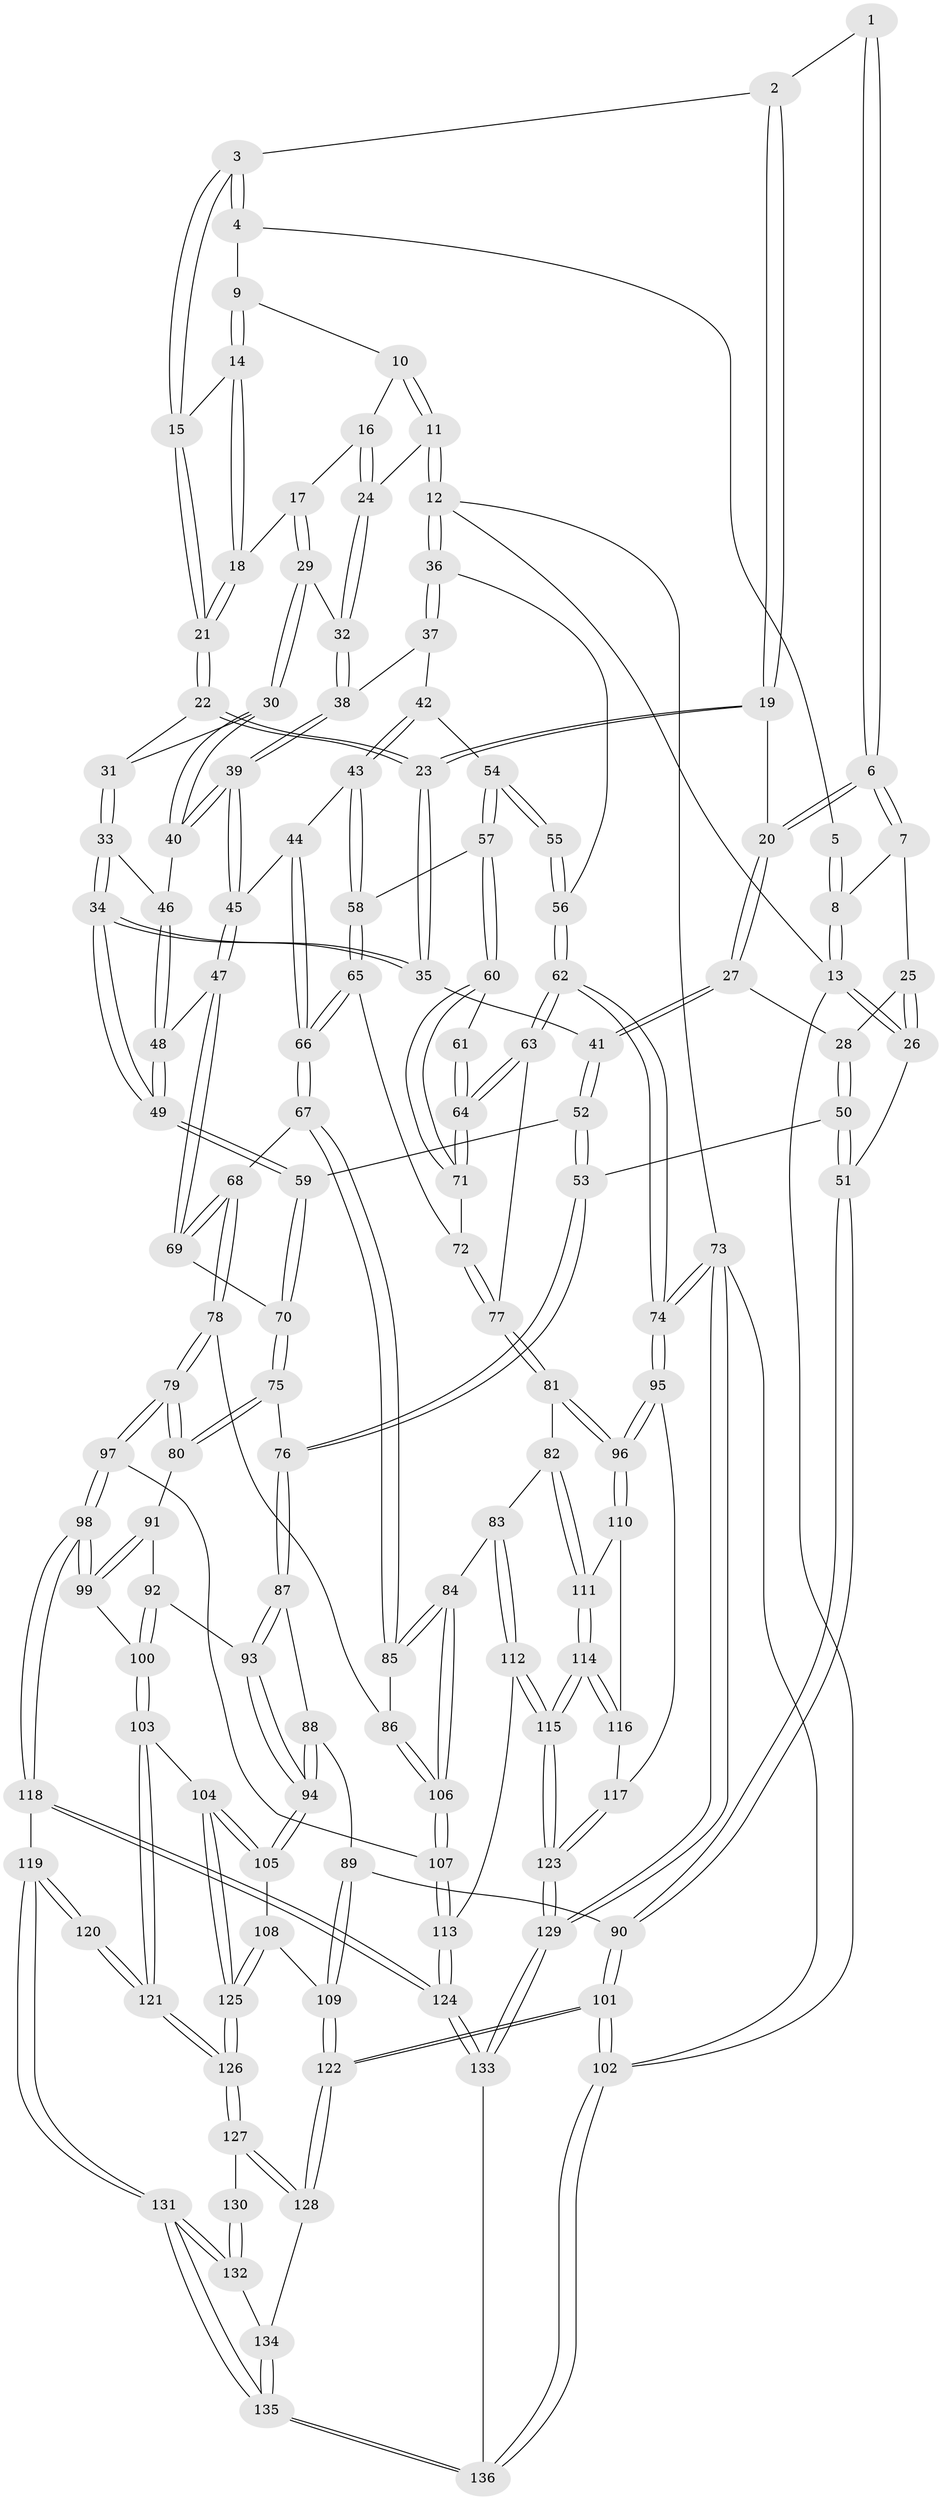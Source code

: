 // coarse degree distribution, {3: 0.38095238095238093, 4: 0.2857142857142857, 2: 0.09523809523809523, 5: 0.19047619047619047, 6: 0.047619047619047616}
// Generated by graph-tools (version 1.1) at 2025/54/03/04/25 22:54:45]
// undirected, 136 vertices, 337 edges
graph export_dot {
  node [color=gray90,style=filled];
  1 [pos="+0.33173735290583856+0.014728790431415955"];
  2 [pos="+0.35721083033686585+0.04525250172376412"];
  3 [pos="+0.3721549584173735+0.0414592740636768"];
  4 [pos="+0.4681433200313378+0"];
  5 [pos="+0.2036530611029348+0"];
  6 [pos="+0.19881377455885926+0.022338412455309934"];
  7 [pos="+0.11364412821091392+0"];
  8 [pos="+0.07976070752359327+0"];
  9 [pos="+0.4906853824282116+0"];
  10 [pos="+0.5104780041879379+0"];
  11 [pos="+0.9889640687396083+0"];
  12 [pos="+1+0"];
  13 [pos="+0+0"];
  14 [pos="+0.45326579902212244+0.04268413140579489"];
  15 [pos="+0.3772170684334885+0.04840095015841029"];
  16 [pos="+0.5712799914367915+7.2571411022353055e-06"];
  17 [pos="+0.5058699189666395+0.09506403736230826"];
  18 [pos="+0.45437427549858517+0.061351714934938656"];
  19 [pos="+0.25709034544718634+0.08623086051386784"];
  20 [pos="+0.2007122546398501+0.02731488345316895"];
  21 [pos="+0.4038419789745276+0.0980842777834699"];
  22 [pos="+0.40325897261044+0.10537228855269754"];
  23 [pos="+0.28826221578189437+0.16803967689388663"];
  24 [pos="+0.6387724181290708+0.07786665946702952"];
  25 [pos="+0.05304731035304864+0.09833323941308213"];
  26 [pos="+0+0.21722384765939884"];
  27 [pos="+0.1177582814832204+0.17049663173876808"];
  28 [pos="+0.09577234786676637+0.1848635004255769"];
  29 [pos="+0.5056142605255503+0.10795670246072703"];
  30 [pos="+0.5027675437919477+0.1435806432091457"];
  31 [pos="+0.41203932959232653+0.11432010768611908"];
  32 [pos="+0.6440460423340024+0.08813039325896936"];
  33 [pos="+0.4154384426526452+0.2055513923116681"];
  34 [pos="+0.3495670945702587+0.23493038070347114"];
  35 [pos="+0.2877124216700523+0.19708940074971862"];
  36 [pos="+1+0"];
  37 [pos="+0.7257210765280461+0.10147924977370204"];
  38 [pos="+0.6512036198841985+0.10088821613650366"];
  39 [pos="+0.5949355756413418+0.2063575084409135"];
  40 [pos="+0.5084584800799561+0.157441179640306"];
  41 [pos="+0.2795669896845529+0.20299726194059153"];
  42 [pos="+0.7477406369346891+0.2164848824429194"];
  43 [pos="+0.6386392155748862+0.2788048077321741"];
  44 [pos="+0.6250507063635427+0.27864736753272007"];
  45 [pos="+0.6103959506027878+0.27364500398983405"];
  46 [pos="+0.4423469681492461+0.20506403934965173"];
  47 [pos="+0.5657820770004034+0.30825040924236363"];
  48 [pos="+0.494763925425242+0.30153356283099514"];
  49 [pos="+0.3882027994793264+0.3360367896440553"];
  50 [pos="+0+0.3719522725229949"];
  51 [pos="+0+0.38727776921645096"];
  52 [pos="+0.1424634185386562+0.3842856758890726"];
  53 [pos="+0.11654739583621779+0.40256987525090676"];
  54 [pos="+0.8018198136480592+0.2272052497139143"];
  55 [pos="+1+0.09410697609738436"];
  56 [pos="+1+0"];
  57 [pos="+0.8004600810369041+0.35000629624337265"];
  58 [pos="+0.7747525078851926+0.35435511909297684"];
  59 [pos="+0.38313475884516035+0.3500581842850573"];
  60 [pos="+0.8252259138279703+0.36009383179605076"];
  61 [pos="+0.9021616220002183+0.2882749723464253"];
  62 [pos="+1+0.5105300522051306"];
  63 [pos="+1+0.4850279283080332"];
  64 [pos="+0.9845538367851601+0.4781631488682626"];
  65 [pos="+0.6921024849120336+0.48138264342981263"];
  66 [pos="+0.6901030878709545+0.4821266757483375"];
  67 [pos="+0.6742308726098877+0.4967598584715922"];
  68 [pos="+0.5840417144917968+0.4985483005194873"];
  69 [pos="+0.5576554236294433+0.3474436631915135"];
  70 [pos="+0.411715698203399+0.4627360718227382"];
  71 [pos="+0.8865074655142751+0.4462930233520326"];
  72 [pos="+0.7969084704832281+0.49834399699161713"];
  73 [pos="+1+1"];
  74 [pos="+1+0.7219766940222425"];
  75 [pos="+0.41056519812115766+0.48736830246505775"];
  76 [pos="+0.14106032815642422+0.4349974039638186"];
  77 [pos="+0.8132125437181972+0.609968803720051"];
  78 [pos="+0.49244972132050324+0.5599857728791173"];
  79 [pos="+0.4792873157311875+0.5641156500136421"];
  80 [pos="+0.43520314229141155+0.5434984675725109"];
  81 [pos="+0.8033642270964145+0.6336241802448613"];
  82 [pos="+0.7755027737611074+0.6496239931269259"];
  83 [pos="+0.7344453441540363+0.6493008178488285"];
  84 [pos="+0.7180246717045217+0.6388765555710861"];
  85 [pos="+0.7117458404698773+0.6315030387630478"];
  86 [pos="+0.6166158309683244+0.6309670846424854"];
  87 [pos="+0.15842882363626704+0.4857526458581727"];
  88 [pos="+0.08514583277036916+0.6269001084226826"];
  89 [pos="+0.02019018834707964+0.6439593080308936"];
  90 [pos="+0+0.5327488349465628"];
  91 [pos="+0.37760725288733704+0.5791743364268723"];
  92 [pos="+0.2524362984319167+0.6026509336850585"];
  93 [pos="+0.21988249184747205+0.5945250625328515"];
  94 [pos="+0.16878794590717772+0.682043202592368"];
  95 [pos="+1+0.7143112862671069"];
  96 [pos="+0.9875908416029104+0.6991925788712486"];
  97 [pos="+0.49679627705102336+0.7255150553773019"];
  98 [pos="+0.46563731526906027+0.7595513369489019"];
  99 [pos="+0.3473800548681466+0.714435828083903"];
  100 [pos="+0.3054723330866419+0.7303365511126936"];
  101 [pos="+0+1"];
  102 [pos="+0+1"];
  103 [pos="+0.2738140614651156+0.7772389300187598"];
  104 [pos="+0.2707535848625958+0.7771833196121396"];
  105 [pos="+0.15799357185732582+0.7322775687393512"];
  106 [pos="+0.5915314088482491+0.7312330912746913"];
  107 [pos="+0.580634375904156+0.7453992242952472"];
  108 [pos="+0.12058103903630442+0.7573050364406728"];
  109 [pos="+0.10002739178962622+0.7614707050725247"];
  110 [pos="+0.8255782667554279+0.7308253393314944"];
  111 [pos="+0.796507962078138+0.7014333064871245"];
  112 [pos="+0.6792393784762706+0.8417720308148837"];
  113 [pos="+0.6756623848580056+0.841975229923059"];
  114 [pos="+0.7732862797584221+0.781457381676926"];
  115 [pos="+0.7129598356522634+0.8547835885982237"];
  116 [pos="+0.8340845388531465+0.7629845249822108"];
  117 [pos="+0.8486982184546051+0.7785401148062648"];
  118 [pos="+0.4341174598381937+0.8671627921036484"];
  119 [pos="+0.3950181417941779+0.8738544615740894"];
  120 [pos="+0.3453165456177011+0.8630434534619094"];
  121 [pos="+0.3151434881352612+0.82966626010306"];
  122 [pos="+0+1"];
  123 [pos="+0.8089007509338025+0.9261746995723038"];
  124 [pos="+0.5350656761644497+0.9644113279821919"];
  125 [pos="+0.18808289620705068+0.8849776245927423"];
  126 [pos="+0.18803364521621324+0.8936244699895013"];
  127 [pos="+0.1875212508386875+0.8999922426863406"];
  128 [pos="+0.18279823536728357+0.9127887526924101"];
  129 [pos="+1+1"];
  130 [pos="+0.3365873201698625+0.8699804099508408"];
  131 [pos="+0.31503626964383485+1"];
  132 [pos="+0.2805773891065008+0.9399658002619558"];
  133 [pos="+0.5478359778642516+1"];
  134 [pos="+0.2113865464666111+0.9344297095404135"];
  135 [pos="+0.3001385099687+1"];
  136 [pos="+0.3002155213011599+1"];
  1 -- 2;
  1 -- 6;
  1 -- 6;
  2 -- 3;
  2 -- 19;
  2 -- 19;
  3 -- 4;
  3 -- 4;
  3 -- 15;
  3 -- 15;
  4 -- 5;
  4 -- 9;
  5 -- 8;
  5 -- 8;
  6 -- 7;
  6 -- 7;
  6 -- 20;
  6 -- 20;
  7 -- 8;
  7 -- 25;
  8 -- 13;
  8 -- 13;
  9 -- 10;
  9 -- 14;
  9 -- 14;
  10 -- 11;
  10 -- 11;
  10 -- 16;
  11 -- 12;
  11 -- 12;
  11 -- 24;
  12 -- 13;
  12 -- 36;
  12 -- 36;
  12 -- 73;
  13 -- 26;
  13 -- 26;
  13 -- 102;
  14 -- 15;
  14 -- 18;
  14 -- 18;
  15 -- 21;
  15 -- 21;
  16 -- 17;
  16 -- 24;
  16 -- 24;
  17 -- 18;
  17 -- 29;
  17 -- 29;
  18 -- 21;
  18 -- 21;
  19 -- 20;
  19 -- 23;
  19 -- 23;
  20 -- 27;
  20 -- 27;
  21 -- 22;
  21 -- 22;
  22 -- 23;
  22 -- 23;
  22 -- 31;
  23 -- 35;
  23 -- 35;
  24 -- 32;
  24 -- 32;
  25 -- 26;
  25 -- 26;
  25 -- 28;
  26 -- 51;
  27 -- 28;
  27 -- 41;
  27 -- 41;
  28 -- 50;
  28 -- 50;
  29 -- 30;
  29 -- 30;
  29 -- 32;
  30 -- 31;
  30 -- 40;
  30 -- 40;
  31 -- 33;
  31 -- 33;
  32 -- 38;
  32 -- 38;
  33 -- 34;
  33 -- 34;
  33 -- 46;
  34 -- 35;
  34 -- 35;
  34 -- 49;
  34 -- 49;
  35 -- 41;
  36 -- 37;
  36 -- 37;
  36 -- 56;
  37 -- 38;
  37 -- 42;
  38 -- 39;
  38 -- 39;
  39 -- 40;
  39 -- 40;
  39 -- 45;
  39 -- 45;
  40 -- 46;
  41 -- 52;
  41 -- 52;
  42 -- 43;
  42 -- 43;
  42 -- 54;
  43 -- 44;
  43 -- 58;
  43 -- 58;
  44 -- 45;
  44 -- 66;
  44 -- 66;
  45 -- 47;
  45 -- 47;
  46 -- 48;
  46 -- 48;
  47 -- 48;
  47 -- 69;
  47 -- 69;
  48 -- 49;
  48 -- 49;
  49 -- 59;
  49 -- 59;
  50 -- 51;
  50 -- 51;
  50 -- 53;
  51 -- 90;
  51 -- 90;
  52 -- 53;
  52 -- 53;
  52 -- 59;
  53 -- 76;
  53 -- 76;
  54 -- 55;
  54 -- 55;
  54 -- 57;
  54 -- 57;
  55 -- 56;
  55 -- 56;
  56 -- 62;
  56 -- 62;
  57 -- 58;
  57 -- 60;
  57 -- 60;
  58 -- 65;
  58 -- 65;
  59 -- 70;
  59 -- 70;
  60 -- 61;
  60 -- 71;
  60 -- 71;
  61 -- 64;
  61 -- 64;
  62 -- 63;
  62 -- 63;
  62 -- 74;
  62 -- 74;
  63 -- 64;
  63 -- 64;
  63 -- 77;
  64 -- 71;
  64 -- 71;
  65 -- 66;
  65 -- 66;
  65 -- 72;
  66 -- 67;
  66 -- 67;
  67 -- 68;
  67 -- 85;
  67 -- 85;
  68 -- 69;
  68 -- 69;
  68 -- 78;
  68 -- 78;
  69 -- 70;
  70 -- 75;
  70 -- 75;
  71 -- 72;
  72 -- 77;
  72 -- 77;
  73 -- 74;
  73 -- 74;
  73 -- 129;
  73 -- 129;
  73 -- 102;
  74 -- 95;
  74 -- 95;
  75 -- 76;
  75 -- 80;
  75 -- 80;
  76 -- 87;
  76 -- 87;
  77 -- 81;
  77 -- 81;
  78 -- 79;
  78 -- 79;
  78 -- 86;
  79 -- 80;
  79 -- 80;
  79 -- 97;
  79 -- 97;
  80 -- 91;
  81 -- 82;
  81 -- 96;
  81 -- 96;
  82 -- 83;
  82 -- 111;
  82 -- 111;
  83 -- 84;
  83 -- 112;
  83 -- 112;
  84 -- 85;
  84 -- 85;
  84 -- 106;
  84 -- 106;
  85 -- 86;
  86 -- 106;
  86 -- 106;
  87 -- 88;
  87 -- 93;
  87 -- 93;
  88 -- 89;
  88 -- 94;
  88 -- 94;
  89 -- 90;
  89 -- 109;
  89 -- 109;
  90 -- 101;
  90 -- 101;
  91 -- 92;
  91 -- 99;
  91 -- 99;
  92 -- 93;
  92 -- 100;
  92 -- 100;
  93 -- 94;
  93 -- 94;
  94 -- 105;
  94 -- 105;
  95 -- 96;
  95 -- 96;
  95 -- 117;
  96 -- 110;
  96 -- 110;
  97 -- 98;
  97 -- 98;
  97 -- 107;
  98 -- 99;
  98 -- 99;
  98 -- 118;
  98 -- 118;
  99 -- 100;
  100 -- 103;
  100 -- 103;
  101 -- 102;
  101 -- 102;
  101 -- 122;
  101 -- 122;
  102 -- 136;
  102 -- 136;
  103 -- 104;
  103 -- 121;
  103 -- 121;
  104 -- 105;
  104 -- 105;
  104 -- 125;
  104 -- 125;
  105 -- 108;
  106 -- 107;
  106 -- 107;
  107 -- 113;
  107 -- 113;
  108 -- 109;
  108 -- 125;
  108 -- 125;
  109 -- 122;
  109 -- 122;
  110 -- 111;
  110 -- 116;
  111 -- 114;
  111 -- 114;
  112 -- 113;
  112 -- 115;
  112 -- 115;
  113 -- 124;
  113 -- 124;
  114 -- 115;
  114 -- 115;
  114 -- 116;
  114 -- 116;
  115 -- 123;
  115 -- 123;
  116 -- 117;
  117 -- 123;
  117 -- 123;
  118 -- 119;
  118 -- 124;
  118 -- 124;
  119 -- 120;
  119 -- 120;
  119 -- 131;
  119 -- 131;
  120 -- 121;
  120 -- 121;
  121 -- 126;
  121 -- 126;
  122 -- 128;
  122 -- 128;
  123 -- 129;
  123 -- 129;
  124 -- 133;
  124 -- 133;
  125 -- 126;
  125 -- 126;
  126 -- 127;
  126 -- 127;
  127 -- 128;
  127 -- 128;
  127 -- 130;
  128 -- 134;
  129 -- 133;
  129 -- 133;
  130 -- 132;
  130 -- 132;
  131 -- 132;
  131 -- 132;
  131 -- 135;
  131 -- 135;
  132 -- 134;
  133 -- 136;
  134 -- 135;
  134 -- 135;
  135 -- 136;
  135 -- 136;
}
